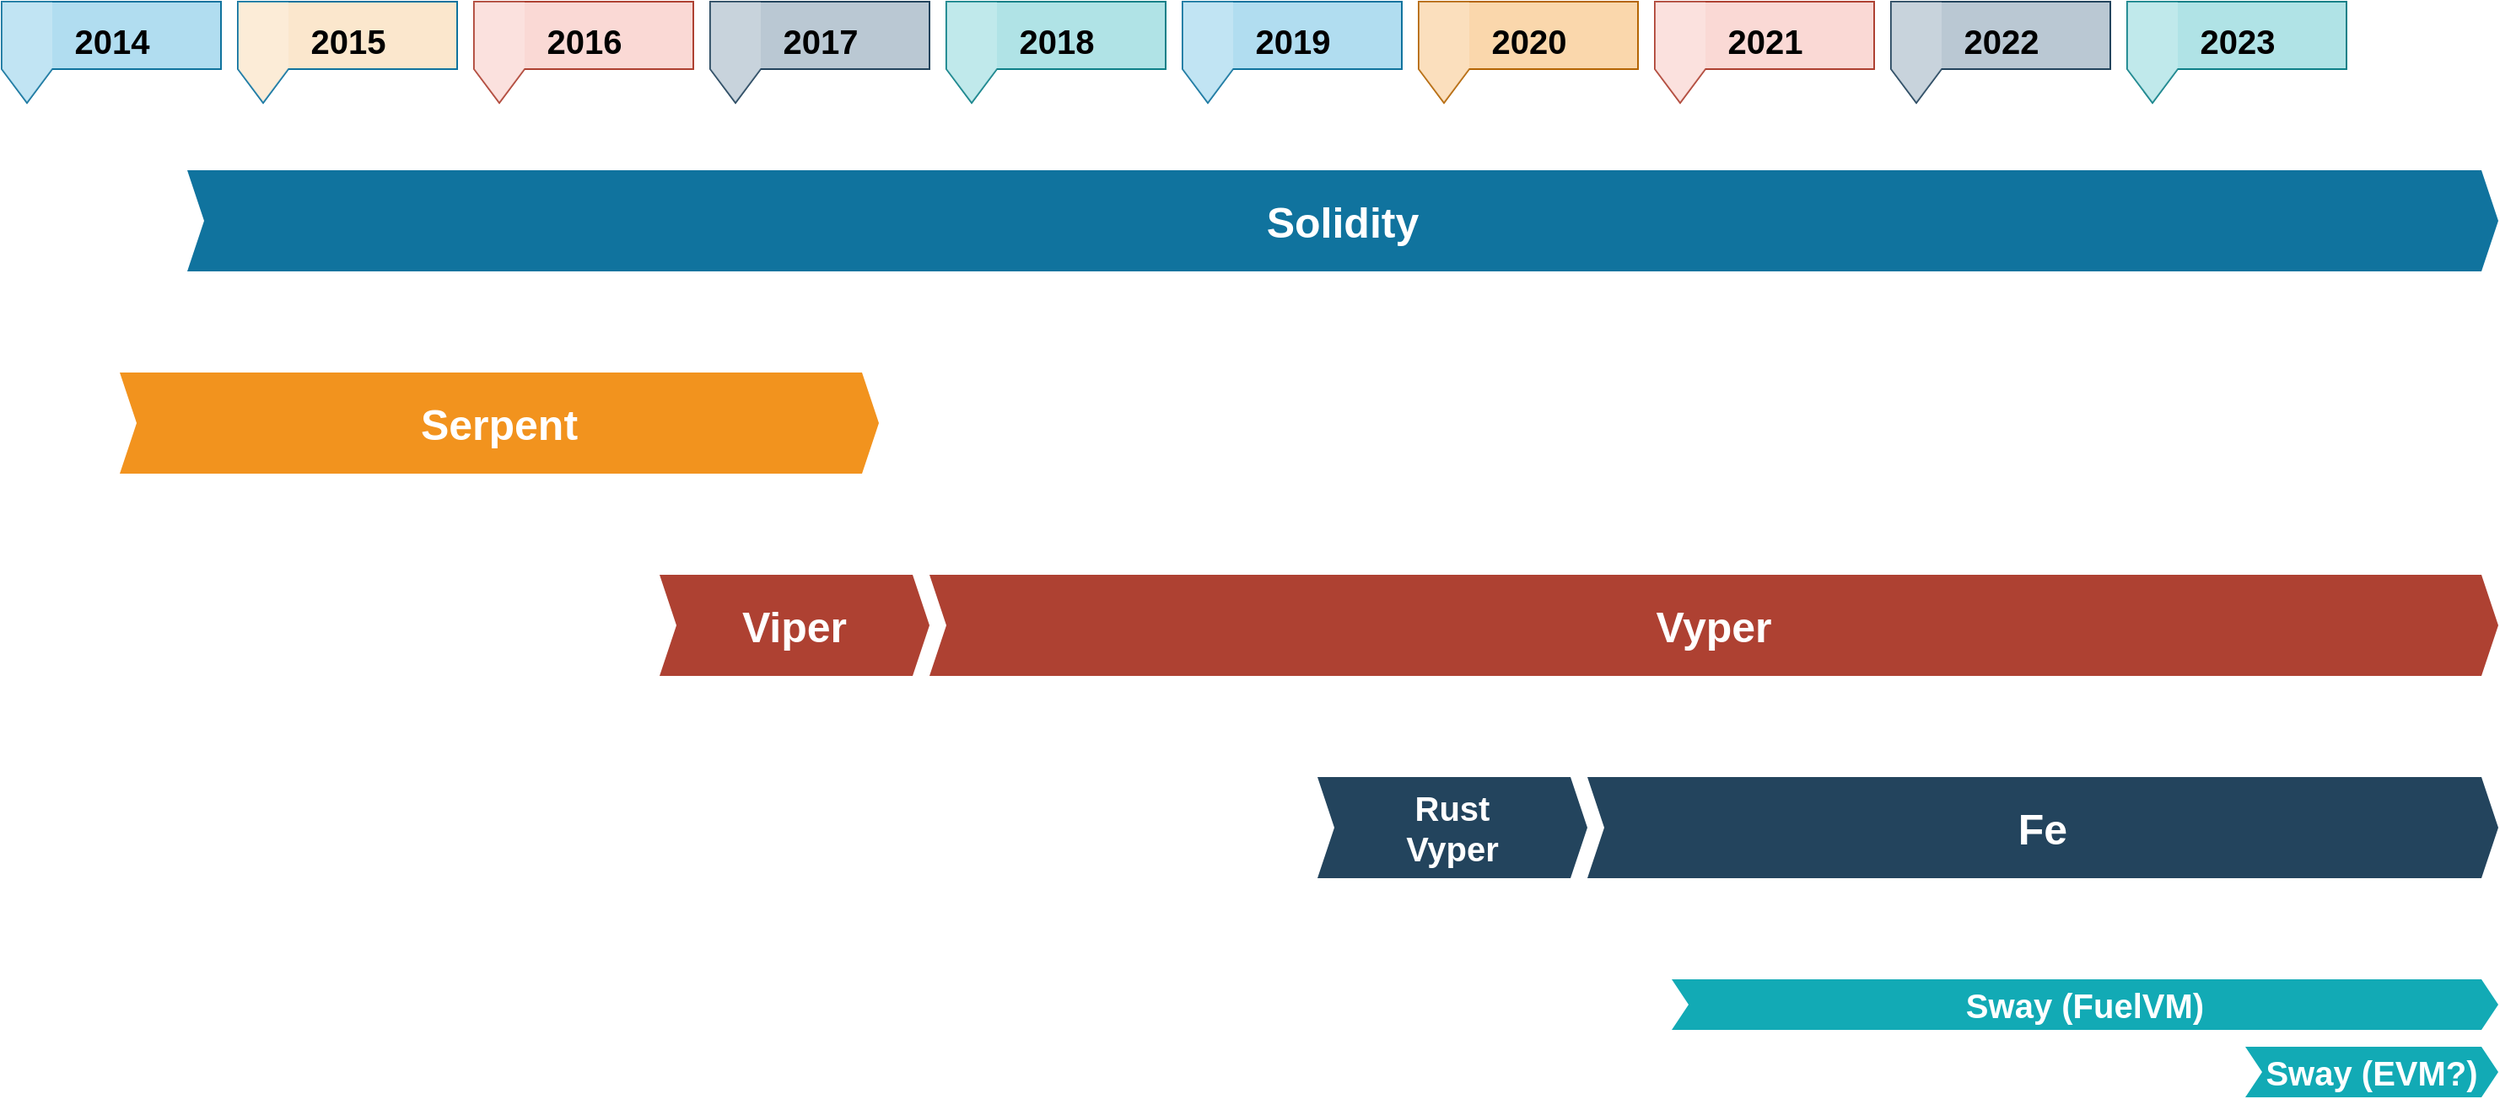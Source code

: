 <mxfile compressed="false" version="20.8.16" type="device">
  <diagram name="Page-1" id="ChHfrovx2bz5Nk0UMHN0">
    <mxGraphModel dx="2307" dy="1346" grid="1" gridSize="10" guides="1" tooltips="1" connect="1" arrows="1" fold="1" page="1" pageScale="1" pageWidth="850" pageHeight="1100" math="0" shadow="0">
      <root>
        <mxCell id="0" />
        <mxCell id="1" parent="0" />
        <mxCell id="rNGPlnSFtUfxI-7FSF1a-28" value="Vyper" style="shape=step;perimeter=stepPerimeter;whiteSpace=wrap;html=1;fixedSize=1;size=10;fillColor=#AE4132;strokeColor=none;fontSize=25;fontColor=#FFFFFF;fontStyle=1;align=center;rounded=0;" vertex="1" parent="1">
          <mxGeometry x="590" y="360" width="930" height="60" as="geometry" />
        </mxCell>
        <mxCell id="rNGPlnSFtUfxI-7FSF1a-39" value="Fe" style="shape=step;perimeter=stepPerimeter;whiteSpace=wrap;html=1;fixedSize=1;size=10;fillColor=#23445D;strokeColor=none;fontSize=25;fontColor=#FFFFFF;fontStyle=1;align=center;rounded=0;" vertex="1" parent="1">
          <mxGeometry x="980" y="480" width="540" height="60" as="geometry" />
        </mxCell>
        <mxCell id="rNGPlnSFtUfxI-7FSF1a-45" value="Sway (FuelVM)" style="shape=step;perimeter=stepPerimeter;whiteSpace=wrap;html=1;fixedSize=1;size=10;fillColor=#12AAB5;strokeColor=none;fontSize=20;fontColor=#FFFFFF;fontStyle=1;align=center;rounded=0;" vertex="1" parent="1">
          <mxGeometry x="1030" y="600" width="490" height="30" as="geometry" />
        </mxCell>
        <mxCell id="rNGPlnSFtUfxI-7FSF1a-92" value="2014" style="html=1;shape=mxgraph.infographic.flag;dx=30;dy=20;fillColor=#b1ddf0;strokeColor=#10739e;align=center;verticalAlign=top;fontSize=20;fontStyle=1;shadow=0;spacingTop=5;" vertex="1" parent="1">
          <mxGeometry x="40" y="20" width="130" height="60" as="geometry" />
        </mxCell>
        <mxCell id="rNGPlnSFtUfxI-7FSF1a-93" value="2015" style="html=1;shape=mxgraph.infographic.flag;dx=30;dy=20;fillColor=#fbe7cd;strokeColor=#10739e;align=center;verticalAlign=top;fontSize=20;fontStyle=1;shadow=0;spacingTop=5;" vertex="1" parent="1">
          <mxGeometry x="180" y="20" width="130" height="60" as="geometry" />
        </mxCell>
        <mxCell id="rNGPlnSFtUfxI-7FSF1a-94" value="2016" style="html=1;shape=mxgraph.infographic.flag;dx=30;dy=20;fillColor=#fad9d5;strokeColor=#ae4132;align=center;verticalAlign=top;fontSize=20;fontStyle=1;shadow=0;spacingTop=5;" vertex="1" parent="1">
          <mxGeometry x="320" y="20" width="130" height="60" as="geometry" />
        </mxCell>
        <mxCell id="rNGPlnSFtUfxI-7FSF1a-95" value="2017" style="html=1;shape=mxgraph.infographic.flag;dx=30;dy=20;fillColor=#bac8d3;strokeColor=#23445d;align=center;verticalAlign=top;fontSize=20;fontStyle=1;shadow=0;spacingTop=5;" vertex="1" parent="1">
          <mxGeometry x="460" y="20" width="130" height="60" as="geometry" />
        </mxCell>
        <mxCell id="rNGPlnSFtUfxI-7FSF1a-96" value="2018" style="html=1;shape=mxgraph.infographic.flag;dx=30;dy=20;fillColor=#b0e3e6;strokeColor=#0e8088;align=center;verticalAlign=top;fontSize=20;fontStyle=1;shadow=0;spacingTop=5;" vertex="1" parent="1">
          <mxGeometry x="600" y="20" width="130" height="60" as="geometry" />
        </mxCell>
        <mxCell id="rNGPlnSFtUfxI-7FSF1a-97" value="2019" style="html=1;shape=mxgraph.infographic.flag;dx=30;dy=20;fillColor=#b1ddf0;strokeColor=#10739e;align=center;verticalAlign=top;fontSize=20;fontStyle=1;shadow=0;spacingTop=5;" vertex="1" parent="1">
          <mxGeometry x="740" y="20" width="130" height="60" as="geometry" />
        </mxCell>
        <mxCell id="rNGPlnSFtUfxI-7FSF1a-98" value="2020" style="html=1;shape=mxgraph.infographic.flag;dx=30;dy=20;fillColor=#fad7ac;strokeColor=#b46504;align=center;verticalAlign=top;fontSize=20;fontStyle=1;shadow=0;spacingTop=5;" vertex="1" parent="1">
          <mxGeometry x="880" y="20" width="130" height="60" as="geometry" />
        </mxCell>
        <mxCell id="rNGPlnSFtUfxI-7FSF1a-99" value="2021" style="html=1;shape=mxgraph.infographic.flag;dx=30;dy=20;fillColor=#fad9d5;strokeColor=#ae4132;align=center;verticalAlign=top;fontSize=20;fontStyle=1;shadow=0;spacingTop=5;" vertex="1" parent="1">
          <mxGeometry x="1020" y="20" width="130" height="60" as="geometry" />
        </mxCell>
        <mxCell id="rNGPlnSFtUfxI-7FSF1a-100" value="2022" style="html=1;shape=mxgraph.infographic.flag;dx=30;dy=20;fillColor=#bac8d3;strokeColor=#23445d;align=center;verticalAlign=top;fontSize=20;fontStyle=1;shadow=0;spacingTop=5;" vertex="1" parent="1">
          <mxGeometry x="1160" y="20" width="130" height="60" as="geometry" />
        </mxCell>
        <mxCell id="rNGPlnSFtUfxI-7FSF1a-101" value="2023" style="html=1;shape=mxgraph.infographic.flag;dx=30;dy=20;fillColor=#b0e3e6;strokeColor=#0e8088;align=center;verticalAlign=top;fontSize=20;fontStyle=1;shadow=0;spacingTop=5;" vertex="1" parent="1">
          <mxGeometry x="1300" y="20" width="130" height="60" as="geometry" />
        </mxCell>
        <mxCell id="rNGPlnSFtUfxI-7FSF1a-107" value="Sway (EVM?)" style="shape=step;perimeter=stepPerimeter;whiteSpace=wrap;html=1;fixedSize=1;size=10;fillColor=#12AAB5;strokeColor=none;fontSize=20;fontColor=#FFFFFF;fontStyle=1;align=center;rounded=0;" vertex="1" parent="1">
          <mxGeometry x="1370" y="640" width="150" height="30" as="geometry" />
        </mxCell>
        <mxCell id="rNGPlnSFtUfxI-7FSF1a-109" value="Rust&lt;br style=&quot;font-size: 20px;&quot;&gt;Vyper" style="shape=step;perimeter=stepPerimeter;whiteSpace=wrap;html=1;fixedSize=1;size=10;fillColor=#23445D;strokeColor=none;fontSize=20;fontColor=#FFFFFF;fontStyle=1;align=center;rounded=0;" vertex="1" parent="1">
          <mxGeometry x="820" y="480" width="160" height="60" as="geometry" />
        </mxCell>
        <mxCell id="rNGPlnSFtUfxI-7FSF1a-110" value="Viper" style="shape=step;perimeter=stepPerimeter;whiteSpace=wrap;html=1;fixedSize=1;size=10;fillColor=#AE4132;strokeColor=none;fontSize=25;fontColor=#FFFFFF;fontStyle=1;align=center;rounded=0;" vertex="1" parent="1">
          <mxGeometry x="430" y="360" width="160" height="60" as="geometry" />
        </mxCell>
        <mxCell id="rNGPlnSFtUfxI-7FSF1a-111" value="Solidity" style="shape=step;perimeter=stepPerimeter;whiteSpace=wrap;html=1;fixedSize=1;size=10;fillColor=#10739E;strokeColor=none;fontSize=25;fontColor=#FFFFFF;fontStyle=1;align=center;rounded=0;" vertex="1" parent="1">
          <mxGeometry x="150" y="120" width="1370" height="60" as="geometry" />
        </mxCell>
        <mxCell id="rNGPlnSFtUfxI-7FSF1a-112" value="Serpent" style="shape=step;perimeter=stepPerimeter;whiteSpace=wrap;html=1;fixedSize=1;size=10;fillColor=#F2931E;strokeColor=none;fontSize=25;fontColor=#FFFFFF;fontStyle=1;align=center;rounded=0;" vertex="1" parent="1">
          <mxGeometry x="110" y="240" width="450" height="60" as="geometry" />
        </mxCell>
      </root>
    </mxGraphModel>
  </diagram>
</mxfile>
